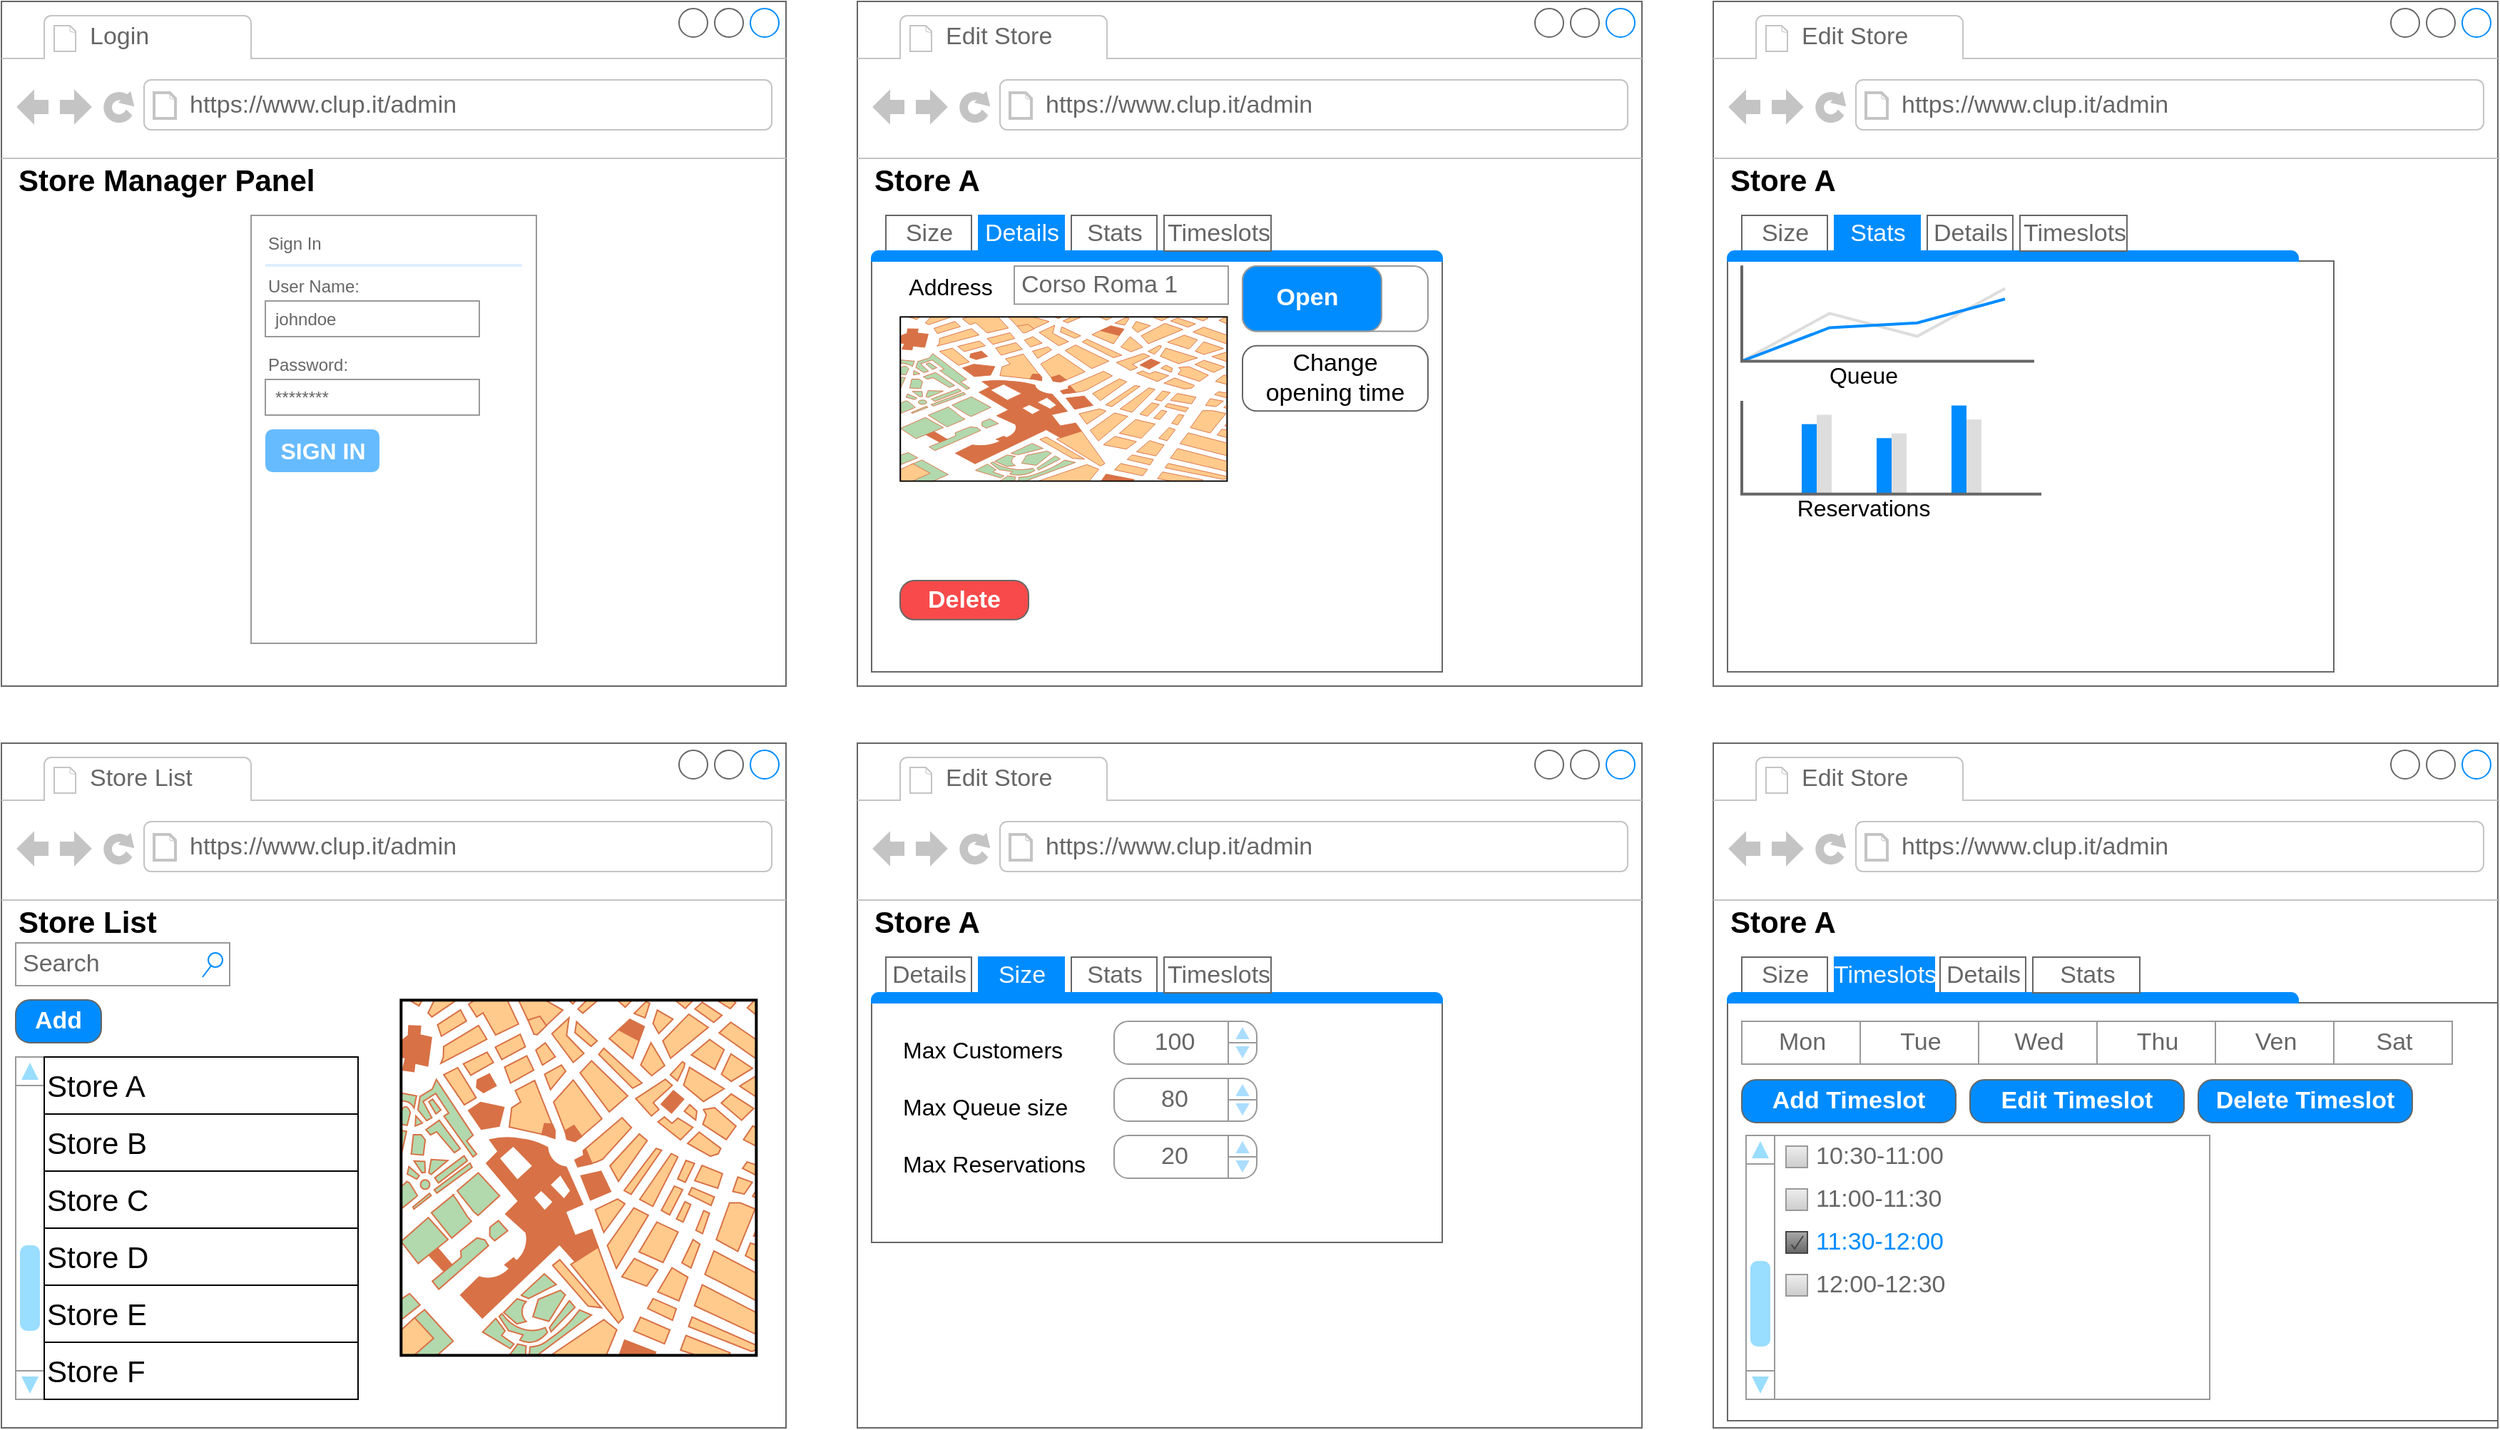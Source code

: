 <mxfile version="13.7.9" type="device"><diagram id="fdPSF3zigtMgDKVDIkq2" name="Page-1"><mxGraphModel dx="1102" dy="815" grid="1" gridSize="10" guides="1" tooltips="1" connect="1" arrows="1" fold="1" page="1" pageScale="1" pageWidth="850" pageHeight="1100" math="0" shadow="0"><root><mxCell id="0"/><mxCell id="1" parent="0"/><mxCell id="eKLg_gEJ7fAy2ZbKc7tW-65" value="" style="strokeWidth=1;shadow=0;dashed=0;align=center;html=1;shape=mxgraph.mockup.containers.browserWindow;rSize=0;strokeColor=#666666;strokeColor2=#008cff;strokeColor3=#c4c4c4;mainText=,;recursiveResize=0;" vertex="1" parent="1"><mxGeometry x="40" y="40" width="550" height="480" as="geometry"/></mxCell><mxCell id="eKLg_gEJ7fAy2ZbKc7tW-66" value="Login" style="strokeWidth=1;shadow=0;dashed=0;align=center;html=1;shape=mxgraph.mockup.containers.anchor;fontSize=17;fontColor=#666666;align=left;" vertex="1" parent="eKLg_gEJ7fAy2ZbKc7tW-65"><mxGeometry x="60" y="12" width="110" height="26" as="geometry"/></mxCell><mxCell id="eKLg_gEJ7fAy2ZbKc7tW-67" value="https://www.clup.it/admin" style="strokeWidth=1;shadow=0;dashed=0;align=center;html=1;shape=mxgraph.mockup.containers.anchor;rSize=0;fontSize=17;fontColor=#666666;align=left;" vertex="1" parent="eKLg_gEJ7fAy2ZbKc7tW-65"><mxGeometry x="130" y="60" width="250" height="26" as="geometry"/></mxCell><mxCell id="eKLg_gEJ7fAy2ZbKc7tW-68" value="" style="strokeWidth=1;shadow=0;dashed=0;align=center;html=1;shape=mxgraph.mockup.forms.rrect;rSize=0;strokeColor=#999999;fillColor=#ffffff;" vertex="1" parent="eKLg_gEJ7fAy2ZbKc7tW-65"><mxGeometry x="175" y="150" width="200" height="300" as="geometry"/></mxCell><mxCell id="eKLg_gEJ7fAy2ZbKc7tW-69" value="Sign In" style="strokeWidth=1;shadow=0;dashed=0;align=center;html=1;shape=mxgraph.mockup.forms.anchor;fontSize=12;fontColor=#666666;align=left;resizeWidth=1;spacingLeft=0;" vertex="1" parent="eKLg_gEJ7fAy2ZbKc7tW-68"><mxGeometry width="100" height="20" relative="1" as="geometry"><mxPoint x="10" y="10" as="offset"/></mxGeometry></mxCell><mxCell id="eKLg_gEJ7fAy2ZbKc7tW-70" value="" style="shape=line;strokeColor=#ddeeff;strokeWidth=2;html=1;resizeWidth=1;" vertex="1" parent="eKLg_gEJ7fAy2ZbKc7tW-68"><mxGeometry width="180" height="10" relative="1" as="geometry"><mxPoint x="10" y="30" as="offset"/></mxGeometry></mxCell><mxCell id="eKLg_gEJ7fAy2ZbKc7tW-71" value="User Name:" style="strokeWidth=1;shadow=0;dashed=0;align=center;html=1;shape=mxgraph.mockup.forms.anchor;fontSize=12;fontColor=#666666;align=left;resizeWidth=1;spacingLeft=0;" vertex="1" parent="eKLg_gEJ7fAy2ZbKc7tW-68"><mxGeometry width="100" height="20" relative="1" as="geometry"><mxPoint x="10" y="40" as="offset"/></mxGeometry></mxCell><mxCell id="eKLg_gEJ7fAy2ZbKc7tW-72" value="johndoe" style="strokeWidth=1;shadow=0;dashed=0;align=center;html=1;shape=mxgraph.mockup.forms.rrect;rSize=0;strokeColor=#999999;fontColor=#666666;align=left;spacingLeft=5;resizeWidth=1;" vertex="1" parent="eKLg_gEJ7fAy2ZbKc7tW-68"><mxGeometry width="150" height="25" relative="1" as="geometry"><mxPoint x="10" y="60" as="offset"/></mxGeometry></mxCell><mxCell id="eKLg_gEJ7fAy2ZbKc7tW-73" value="Password:" style="strokeWidth=1;shadow=0;dashed=0;align=center;html=1;shape=mxgraph.mockup.forms.anchor;fontSize=12;fontColor=#666666;align=left;resizeWidth=1;spacingLeft=0;" vertex="1" parent="eKLg_gEJ7fAy2ZbKc7tW-68"><mxGeometry width="100" height="20" relative="1" as="geometry"><mxPoint x="10" y="95" as="offset"/></mxGeometry></mxCell><mxCell id="eKLg_gEJ7fAy2ZbKc7tW-74" value="********" style="strokeWidth=1;shadow=0;dashed=0;align=center;html=1;shape=mxgraph.mockup.forms.rrect;rSize=0;strokeColor=#999999;fontColor=#666666;align=left;spacingLeft=5;resizeWidth=1;" vertex="1" parent="eKLg_gEJ7fAy2ZbKc7tW-68"><mxGeometry width="150" height="25" relative="1" as="geometry"><mxPoint x="10" y="115" as="offset"/></mxGeometry></mxCell><mxCell id="eKLg_gEJ7fAy2ZbKc7tW-75" value="SIGN IN" style="strokeWidth=1;shadow=0;dashed=0;align=center;html=1;shape=mxgraph.mockup.forms.rrect;rSize=5;strokeColor=none;fontColor=#ffffff;fillColor=#66bbff;fontSize=16;fontStyle=1;" vertex="1" parent="eKLg_gEJ7fAy2ZbKc7tW-68"><mxGeometry y="1" width="80" height="30" relative="1" as="geometry"><mxPoint x="10" y="-150" as="offset"/></mxGeometry></mxCell><mxCell id="eKLg_gEJ7fAy2ZbKc7tW-80" value="Store Manager Panel" style="text;html=1;align=left;verticalAlign=middle;resizable=0;points=[];autosize=1;fontSize=21;fontStyle=1" vertex="1" parent="eKLg_gEJ7fAy2ZbKc7tW-65"><mxGeometry x="10" y="110" width="220" height="30" as="geometry"/></mxCell><mxCell id="eKLg_gEJ7fAy2ZbKc7tW-81" value="" style="strokeWidth=1;shadow=0;dashed=0;align=center;html=1;shape=mxgraph.mockup.containers.browserWindow;rSize=0;strokeColor=#666666;strokeColor2=#008cff;strokeColor3=#c4c4c4;mainText=,;recursiveResize=0;" vertex="1" parent="1"><mxGeometry x="40" y="560" width="550" height="480" as="geometry"/></mxCell><mxCell id="eKLg_gEJ7fAy2ZbKc7tW-82" value="Store List" style="strokeWidth=1;shadow=0;dashed=0;align=center;html=1;shape=mxgraph.mockup.containers.anchor;fontSize=17;fontColor=#666666;align=left;" vertex="1" parent="eKLg_gEJ7fAy2ZbKc7tW-81"><mxGeometry x="60" y="12" width="110" height="26" as="geometry"/></mxCell><mxCell id="eKLg_gEJ7fAy2ZbKc7tW-83" value="https://www.clup.it/admin" style="strokeWidth=1;shadow=0;dashed=0;align=center;html=1;shape=mxgraph.mockup.containers.anchor;rSize=0;fontSize=17;fontColor=#666666;align=left;" vertex="1" parent="eKLg_gEJ7fAy2ZbKc7tW-81"><mxGeometry x="130" y="60" width="250" height="26" as="geometry"/></mxCell><mxCell id="eKLg_gEJ7fAy2ZbKc7tW-92" value="Store List" style="text;html=1;align=left;verticalAlign=middle;resizable=0;points=[];autosize=1;fontSize=21;fontStyle=1" vertex="1" parent="eKLg_gEJ7fAy2ZbKc7tW-81"><mxGeometry x="10" y="110" width="110" height="30" as="geometry"/></mxCell><mxCell id="eKLg_gEJ7fAy2ZbKc7tW-93" value="Search" style="strokeWidth=1;shadow=0;dashed=0;align=center;html=1;shape=mxgraph.mockup.forms.searchBox;strokeColor=#999999;mainText=;strokeColor2=#008cff;fontColor=#666666;fontSize=17;align=left;spacingLeft=3;" vertex="1" parent="eKLg_gEJ7fAy2ZbKc7tW-81"><mxGeometry x="10" y="140" width="150" height="30" as="geometry"/></mxCell><mxCell id="eKLg_gEJ7fAy2ZbKc7tW-94" value="" style="verticalLabelPosition=bottom;shadow=0;dashed=0;align=center;html=1;verticalAlign=top;strokeWidth=1;shape=mxgraph.mockup.misc.map;fontSize=21;" vertex="1" parent="eKLg_gEJ7fAy2ZbKc7tW-81"><mxGeometry x="280" y="180" width="250" height="250" as="geometry"/></mxCell><mxCell id="eKLg_gEJ7fAy2ZbKc7tW-101" value="Add" style="strokeWidth=1;shadow=0;dashed=0;align=center;html=1;shape=mxgraph.mockup.buttons.button;strokeColor=#666666;fontColor=#ffffff;mainText=;buttonStyle=round;fontSize=17;fontStyle=1;fillColor=#008cff;whiteSpace=wrap;" vertex="1" parent="eKLg_gEJ7fAy2ZbKc7tW-81"><mxGeometry x="10" y="180" width="60" height="30" as="geometry"/></mxCell><mxCell id="eKLg_gEJ7fAy2ZbKc7tW-104" value="" style="verticalLabelPosition=bottom;shadow=0;dashed=0;align=center;html=1;verticalAlign=top;strokeWidth=1;shape=mxgraph.mockup.navigation.scrollBar;strokeColor=#999999;barPos=20;fillColor2=#99ddff;strokeColor2=none;direction=north;fontSize=21;" vertex="1" parent="eKLg_gEJ7fAy2ZbKc7tW-81"><mxGeometry x="10" y="220" width="20" height="240" as="geometry"/></mxCell><mxCell id="eKLg_gEJ7fAy2ZbKc7tW-105" value="Store A" style="whiteSpace=wrap;html=1;fontSize=21;align=left;" vertex="1" parent="eKLg_gEJ7fAy2ZbKc7tW-81"><mxGeometry x="30" y="220" width="220" height="40" as="geometry"/></mxCell><mxCell id="eKLg_gEJ7fAy2ZbKc7tW-106" value="Store B" style="whiteSpace=wrap;html=1;fontSize=21;align=left;" vertex="1" parent="eKLg_gEJ7fAy2ZbKc7tW-81"><mxGeometry x="30" y="260" width="220" height="40" as="geometry"/></mxCell><mxCell id="eKLg_gEJ7fAy2ZbKc7tW-107" value="Store C" style="whiteSpace=wrap;html=1;fontSize=21;align=left;" vertex="1" parent="eKLg_gEJ7fAy2ZbKc7tW-81"><mxGeometry x="30" y="300" width="220" height="40" as="geometry"/></mxCell><mxCell id="eKLg_gEJ7fAy2ZbKc7tW-108" value="Store D" style="whiteSpace=wrap;html=1;fontSize=21;align=left;" vertex="1" parent="eKLg_gEJ7fAy2ZbKc7tW-81"><mxGeometry x="30" y="340" width="220" height="40" as="geometry"/></mxCell><mxCell id="eKLg_gEJ7fAy2ZbKc7tW-109" value="Store E" style="whiteSpace=wrap;html=1;fontSize=21;align=left;" vertex="1" parent="eKLg_gEJ7fAy2ZbKc7tW-81"><mxGeometry x="30" y="380" width="220" height="40" as="geometry"/></mxCell><mxCell id="eKLg_gEJ7fAy2ZbKc7tW-110" value="Store F" style="whiteSpace=wrap;html=1;fontSize=21;align=left;" vertex="1" parent="eKLg_gEJ7fAy2ZbKc7tW-81"><mxGeometry x="30" y="420" width="220" height="40" as="geometry"/></mxCell><mxCell id="eKLg_gEJ7fAy2ZbKc7tW-111" value="" style="strokeWidth=1;shadow=0;dashed=0;align=center;html=1;shape=mxgraph.mockup.containers.browserWindow;rSize=0;strokeColor=#666666;strokeColor2=#008cff;strokeColor3=#c4c4c4;mainText=,;recursiveResize=0;" vertex="1" parent="1"><mxGeometry x="640" y="560" width="550" height="480" as="geometry"/></mxCell><mxCell id="eKLg_gEJ7fAy2ZbKc7tW-112" value="Edit Store" style="strokeWidth=1;shadow=0;dashed=0;align=center;html=1;shape=mxgraph.mockup.containers.anchor;fontSize=17;fontColor=#666666;align=left;" vertex="1" parent="eKLg_gEJ7fAy2ZbKc7tW-111"><mxGeometry x="60" y="12" width="110" height="26" as="geometry"/></mxCell><mxCell id="eKLg_gEJ7fAy2ZbKc7tW-113" value="https://www.clup.it/admin" style="strokeWidth=1;shadow=0;dashed=0;align=center;html=1;shape=mxgraph.mockup.containers.anchor;rSize=0;fontSize=17;fontColor=#666666;align=left;" vertex="1" parent="eKLg_gEJ7fAy2ZbKc7tW-111"><mxGeometry x="130" y="60" width="250" height="26" as="geometry"/></mxCell><mxCell id="eKLg_gEJ7fAy2ZbKc7tW-114" value="Store A" style="text;html=1;align=left;verticalAlign=middle;resizable=0;points=[];autosize=1;fontSize=21;fontStyle=1" vertex="1" parent="eKLg_gEJ7fAy2ZbKc7tW-111"><mxGeometry x="10" y="110" width="90" height="30" as="geometry"/></mxCell><mxCell id="eKLg_gEJ7fAy2ZbKc7tW-134" value="" style="strokeWidth=1;shadow=0;dashed=0;align=center;html=1;shape=mxgraph.mockup.containers.marginRect2;rectMarginTop=32;strokeColor=#666666;gradientColor=none;fontSize=16;" vertex="1" parent="eKLg_gEJ7fAy2ZbKc7tW-111"><mxGeometry x="10" y="150" width="400" height="200" as="geometry"/></mxCell><mxCell id="eKLg_gEJ7fAy2ZbKc7tW-135" value="Details" style="strokeColor=inherit;fillColor=inherit;gradientColor=inherit;strokeWidth=1;shadow=0;dashed=0;align=center;html=1;shape=mxgraph.mockup.containers.rrect;rSize=0;fontSize=17;fontColor=#666666;gradientColor=none;" vertex="1" parent="eKLg_gEJ7fAy2ZbKc7tW-134"><mxGeometry width="60" height="25" relative="1" as="geometry"><mxPoint x="10" as="offset"/></mxGeometry></mxCell><mxCell id="eKLg_gEJ7fAy2ZbKc7tW-136" value="Size" style="strokeWidth=1;shadow=0;dashed=0;align=center;html=1;shape=mxgraph.mockup.containers.rrect;rSize=0;fontSize=17;fontColor=#ffffff;strokeColor=#008cff;fillColor=#008cff;" vertex="1" parent="eKLg_gEJ7fAy2ZbKc7tW-134"><mxGeometry width="60" height="25" relative="1" as="geometry"><mxPoint x="75" as="offset"/></mxGeometry></mxCell><mxCell id="eKLg_gEJ7fAy2ZbKc7tW-137" value="Stats" style="strokeColor=inherit;fillColor=inherit;gradientColor=inherit;strokeWidth=1;shadow=0;dashed=0;align=center;html=1;shape=mxgraph.mockup.containers.rrect;rSize=0;fontSize=17;fontColor=#666666;gradientColor=none;" vertex="1" parent="eKLg_gEJ7fAy2ZbKc7tW-134"><mxGeometry width="60" height="25" relative="1" as="geometry"><mxPoint x="140" as="offset"/></mxGeometry></mxCell><mxCell id="eKLg_gEJ7fAy2ZbKc7tW-138" value="" style="strokeWidth=1;shadow=0;dashed=0;align=center;html=1;shape=mxgraph.mockup.containers.topButton;rSize=5;strokeColor=#008cff;fillColor=#008cff;gradientColor=none;resizeWidth=1;movable=0;deletable=1;" vertex="1" parent="eKLg_gEJ7fAy2ZbKc7tW-134"><mxGeometry width="400" height="7" relative="1" as="geometry"><mxPoint y="25" as="offset"/></mxGeometry></mxCell><mxCell id="eKLg_gEJ7fAy2ZbKc7tW-132" value="&lt;table cellpadding=&quot;0&quot; cellspacing=&quot;0&quot; style=&quot;width: 100% ; height: 100%&quot;&gt;&lt;tbody&gt;&lt;tr&gt;&lt;td style=&quot;width: 85%&quot;&gt;20&lt;/td&gt;&lt;td style=&quot;width: 15%&quot;&gt;&lt;/td&gt;&lt;/tr&gt;&lt;/tbody&gt;&lt;/table&gt;" style="strokeWidth=1;shadow=0;dashed=0;align=center;html=1;shape=mxgraph.mockup.forms.spinner;strokeColor=#999999;spinLayout=right;spinStyle=normal;adjStyle=triangle;fillColor=#aaddff;fontSize=17;fontColor=#666666;mainText=;html=1;overflow=fill;" vertex="1" parent="eKLg_gEJ7fAy2ZbKc7tW-134"><mxGeometry x="170" y="125" width="100" height="30" as="geometry"/></mxCell><mxCell id="eKLg_gEJ7fAy2ZbKc7tW-130" value="&lt;table cellpadding=&quot;0&quot; cellspacing=&quot;0&quot; style=&quot;width: 100% ; height: 100%&quot;&gt;&lt;tbody&gt;&lt;tr&gt;&lt;td style=&quot;width: 85%&quot;&gt;80&lt;/td&gt;&lt;td style=&quot;width: 15%&quot;&gt;&lt;/td&gt;&lt;/tr&gt;&lt;/tbody&gt;&lt;/table&gt;" style="strokeWidth=1;shadow=0;dashed=0;align=center;html=1;shape=mxgraph.mockup.forms.spinner;strokeColor=#999999;spinLayout=right;spinStyle=normal;adjStyle=triangle;fillColor=#aaddff;fontSize=17;fontColor=#666666;mainText=;html=1;overflow=fill;" vertex="1" parent="eKLg_gEJ7fAy2ZbKc7tW-134"><mxGeometry x="170" y="85" width="100" height="30" as="geometry"/></mxCell><mxCell id="eKLg_gEJ7fAy2ZbKc7tW-127" value="&lt;table cellpadding=&quot;0&quot; cellspacing=&quot;0&quot; style=&quot;width:100%;height:100%;&quot;&gt;&lt;tr&gt;&lt;td style=&quot;width:85%&quot;&gt;100&lt;/td&gt;&lt;td style=&quot;width:15%&quot;&gt;&lt;/td&gt;&lt;/tr&gt;&lt;/table&gt;" style="strokeWidth=1;shadow=0;dashed=0;align=center;html=1;shape=mxgraph.mockup.forms.spinner;strokeColor=#999999;spinLayout=right;spinStyle=normal;adjStyle=triangle;fillColor=#aaddff;fontSize=17;fontColor=#666666;mainText=;html=1;overflow=fill;" vertex="1" parent="eKLg_gEJ7fAy2ZbKc7tW-134"><mxGeometry x="170" y="45" width="100" height="30" as="geometry"/></mxCell><mxCell id="eKLg_gEJ7fAy2ZbKc7tW-128" value="Max Customers" style="text;html=1;align=left;verticalAlign=middle;resizable=0;points=[];autosize=1;fontSize=16;" vertex="1" parent="eKLg_gEJ7fAy2ZbKc7tW-134"><mxGeometry x="20" y="55" width="130" height="20" as="geometry"/></mxCell><mxCell id="eKLg_gEJ7fAy2ZbKc7tW-131" value="Max Queue size" style="text;html=1;align=left;verticalAlign=middle;resizable=0;points=[];autosize=1;fontSize=16;" vertex="1" parent="eKLg_gEJ7fAy2ZbKc7tW-134"><mxGeometry x="20" y="95" width="130" height="20" as="geometry"/></mxCell><mxCell id="eKLg_gEJ7fAy2ZbKc7tW-133" value="Max Reservations" style="text;html=1;align=left;verticalAlign=middle;resizable=0;points=[];autosize=1;fontSize=16;" vertex="1" parent="eKLg_gEJ7fAy2ZbKc7tW-134"><mxGeometry x="20" y="135" width="140" height="20" as="geometry"/></mxCell><mxCell id="eKLg_gEJ7fAy2ZbKc7tW-158" value="Timeslots" style="strokeColor=inherit;fillColor=inherit;gradientColor=inherit;strokeWidth=1;shadow=0;dashed=0;align=center;html=1;shape=mxgraph.mockup.containers.rrect;rSize=0;fontSize=17;fontColor=#666666;gradientColor=none;" vertex="1" parent="eKLg_gEJ7fAy2ZbKc7tW-111"><mxGeometry x="215" y="150" width="75" height="25" as="geometry"/></mxCell><mxCell id="eKLg_gEJ7fAy2ZbKc7tW-139" value="" style="strokeWidth=1;shadow=0;dashed=0;align=center;html=1;shape=mxgraph.mockup.containers.browserWindow;rSize=0;strokeColor=#666666;strokeColor2=#008cff;strokeColor3=#c4c4c4;mainText=,;recursiveResize=0;" vertex="1" parent="1"><mxGeometry x="640" y="40" width="550" height="480" as="geometry"/></mxCell><mxCell id="eKLg_gEJ7fAy2ZbKc7tW-140" value="Edit Store" style="strokeWidth=1;shadow=0;dashed=0;align=center;html=1;shape=mxgraph.mockup.containers.anchor;fontSize=17;fontColor=#666666;align=left;" vertex="1" parent="eKLg_gEJ7fAy2ZbKc7tW-139"><mxGeometry x="60" y="12" width="110" height="26" as="geometry"/></mxCell><mxCell id="eKLg_gEJ7fAy2ZbKc7tW-141" value="https://www.clup.it/admin" style="strokeWidth=1;shadow=0;dashed=0;align=center;html=1;shape=mxgraph.mockup.containers.anchor;rSize=0;fontSize=17;fontColor=#666666;align=left;" vertex="1" parent="eKLg_gEJ7fAy2ZbKc7tW-139"><mxGeometry x="130" y="60" width="250" height="26" as="geometry"/></mxCell><mxCell id="eKLg_gEJ7fAy2ZbKc7tW-142" value="Store A" style="text;html=1;align=left;verticalAlign=middle;resizable=0;points=[];autosize=1;fontSize=21;fontStyle=1" vertex="1" parent="eKLg_gEJ7fAy2ZbKc7tW-139"><mxGeometry x="10" y="110" width="90" height="30" as="geometry"/></mxCell><mxCell id="eKLg_gEJ7fAy2ZbKc7tW-143" value="" style="strokeWidth=1;shadow=0;dashed=0;align=center;html=1;shape=mxgraph.mockup.containers.marginRect2;rectMarginTop=32;strokeColor=#666666;gradientColor=none;fontSize=16;" vertex="1" parent="eKLg_gEJ7fAy2ZbKc7tW-139"><mxGeometry x="10" y="150" width="400" height="320" as="geometry"/></mxCell><mxCell id="eKLg_gEJ7fAy2ZbKc7tW-144" value="Size" style="strokeColor=inherit;fillColor=inherit;gradientColor=inherit;strokeWidth=1;shadow=0;dashed=0;align=center;html=1;shape=mxgraph.mockup.containers.rrect;rSize=0;fontSize=17;fontColor=#666666;gradientColor=none;" vertex="1" parent="eKLg_gEJ7fAy2ZbKc7tW-143"><mxGeometry width="60" height="25" relative="1" as="geometry"><mxPoint x="10" as="offset"/></mxGeometry></mxCell><mxCell id="eKLg_gEJ7fAy2ZbKc7tW-145" value="Details" style="strokeWidth=1;shadow=0;dashed=0;align=center;html=1;shape=mxgraph.mockup.containers.rrect;rSize=0;fontSize=17;fontColor=#ffffff;strokeColor=#008cff;fillColor=#008cff;" vertex="1" parent="eKLg_gEJ7fAy2ZbKc7tW-143"><mxGeometry width="60" height="25" relative="1" as="geometry"><mxPoint x="75" as="offset"/></mxGeometry></mxCell><mxCell id="eKLg_gEJ7fAy2ZbKc7tW-146" value="Stats" style="strokeColor=inherit;fillColor=inherit;gradientColor=inherit;strokeWidth=1;shadow=0;dashed=0;align=center;html=1;shape=mxgraph.mockup.containers.rrect;rSize=0;fontSize=17;fontColor=#666666;gradientColor=none;" vertex="1" parent="eKLg_gEJ7fAy2ZbKc7tW-143"><mxGeometry width="60" height="25" relative="1" as="geometry"><mxPoint x="140" as="offset"/></mxGeometry></mxCell><mxCell id="eKLg_gEJ7fAy2ZbKc7tW-147" value="" style="strokeWidth=1;shadow=0;dashed=0;align=center;html=1;shape=mxgraph.mockup.containers.topButton;rSize=5;strokeColor=#008cff;fillColor=#008cff;gradientColor=none;resizeWidth=1;movable=0;deletable=1;" vertex="1" parent="eKLg_gEJ7fAy2ZbKc7tW-143"><mxGeometry width="400" height="7" relative="1" as="geometry"><mxPoint y="25" as="offset"/></mxGeometry></mxCell><mxCell id="eKLg_gEJ7fAy2ZbKc7tW-154" value="Corso Roma 1" style="strokeWidth=1;shadow=0;dashed=0;align=center;html=1;shape=mxgraph.mockup.forms.pwField;strokeColor=#999999;mainText=;align=left;fontColor=#666666;fontSize=17;spacingLeft=3;fillColor=#ffffff;" vertex="1" parent="eKLg_gEJ7fAy2ZbKc7tW-143"><mxGeometry x="100" y="35.556" width="150" height="26.667" as="geometry"/></mxCell><mxCell id="eKLg_gEJ7fAy2ZbKc7tW-155" value="" style="verticalLabelPosition=bottom;shadow=0;dashed=0;align=center;html=1;verticalAlign=top;strokeWidth=1;shape=mxgraph.mockup.misc.map;fillColor=#ffffff;fontSize=16;" vertex="1" parent="eKLg_gEJ7fAy2ZbKc7tW-143"><mxGeometry x="20" y="71.111" width="230" height="115.556" as="geometry"/></mxCell><mxCell id="eKLg_gEJ7fAy2ZbKc7tW-156" value="Address" style="text;html=1;align=center;verticalAlign=middle;resizable=0;points=[];autosize=1;fontSize=16;" vertex="1" parent="eKLg_gEJ7fAy2ZbKc7tW-143"><mxGeometry x="20" y="40" width="70" height="20" as="geometry"/></mxCell><mxCell id="eKLg_gEJ7fAy2ZbKc7tW-160" value="Delete" style="strokeWidth=1;shadow=0;dashed=0;align=center;html=1;shape=mxgraph.mockup.buttons.button;strokeColor=#666666;fontColor=#ffffff;mainText=;buttonStyle=round;fontSize=17;fontStyle=1;whiteSpace=wrap;fillColor=#F84A4A;" vertex="1" parent="eKLg_gEJ7fAy2ZbKc7tW-143"><mxGeometry x="20" y="256" width="90" height="27.429" as="geometry"/></mxCell><mxCell id="eKLg_gEJ7fAy2ZbKc7tW-161" value="Open" style="strokeWidth=1;shadow=0;dashed=0;align=center;html=1;shape=mxgraph.mockup.buttons.onOffButton;gradientColor=none;strokeColor=#999999;buttonState=on;fillColor2=#008cff;fontColor=#ffffff;fontSize=17;mainText=;spacingRight=40;fontStyle=1;" vertex="1" parent="eKLg_gEJ7fAy2ZbKc7tW-143"><mxGeometry x="260" y="35.557" width="130" height="45.714" as="geometry"/></mxCell><mxCell id="eKLg_gEJ7fAy2ZbKc7tW-163" value="Change &lt;br&gt;opening time" style="strokeWidth=1;shadow=0;dashed=0;align=center;html=1;shape=mxgraph.mockup.buttons.button;strokeColor=#666666;mainText=;buttonStyle=round;fontSize=17;fontStyle=0;whiteSpace=wrap;fillColor=#FFFFFF;" vertex="1" parent="eKLg_gEJ7fAy2ZbKc7tW-143"><mxGeometry x="260" y="91.429" width="130" height="45.714" as="geometry"/></mxCell><mxCell id="eKLg_gEJ7fAy2ZbKc7tW-159" value="Timeslots" style="strokeColor=inherit;fillColor=inherit;gradientColor=inherit;strokeWidth=1;shadow=0;dashed=0;align=center;html=1;shape=mxgraph.mockup.containers.rrect;rSize=0;fontSize=17;fontColor=#666666;gradientColor=none;" vertex="1" parent="eKLg_gEJ7fAy2ZbKc7tW-139"><mxGeometry x="215" y="150" width="75" height="25" as="geometry"/></mxCell><mxCell id="eKLg_gEJ7fAy2ZbKc7tW-164" value="" style="strokeWidth=1;shadow=0;dashed=0;align=center;html=1;shape=mxgraph.mockup.containers.browserWindow;rSize=0;strokeColor=#666666;strokeColor2=#008cff;strokeColor3=#c4c4c4;mainText=,;recursiveResize=0;" vertex="1" parent="1"><mxGeometry x="1240" y="40" width="550" height="480" as="geometry"/></mxCell><mxCell id="eKLg_gEJ7fAy2ZbKc7tW-165" value="Edit Store" style="strokeWidth=1;shadow=0;dashed=0;align=center;html=1;shape=mxgraph.mockup.containers.anchor;fontSize=17;fontColor=#666666;align=left;" vertex="1" parent="eKLg_gEJ7fAy2ZbKc7tW-164"><mxGeometry x="60" y="12" width="110" height="26" as="geometry"/></mxCell><mxCell id="eKLg_gEJ7fAy2ZbKc7tW-166" value="https://www.clup.it/admin" style="strokeWidth=1;shadow=0;dashed=0;align=center;html=1;shape=mxgraph.mockup.containers.anchor;rSize=0;fontSize=17;fontColor=#666666;align=left;" vertex="1" parent="eKLg_gEJ7fAy2ZbKc7tW-164"><mxGeometry x="130" y="60" width="250" height="26" as="geometry"/></mxCell><mxCell id="eKLg_gEJ7fAy2ZbKc7tW-167" value="Store A" style="text;html=1;align=left;verticalAlign=middle;resizable=0;points=[];autosize=1;fontSize=21;fontStyle=1" vertex="1" parent="eKLg_gEJ7fAy2ZbKc7tW-164"><mxGeometry x="10" y="110" width="90" height="30" as="geometry"/></mxCell><mxCell id="eKLg_gEJ7fAy2ZbKc7tW-168" value="" style="strokeWidth=1;shadow=0;dashed=0;align=center;html=1;shape=mxgraph.mockup.containers.marginRect2;rectMarginTop=32;strokeColor=#666666;gradientColor=none;fontSize=16;" vertex="1" parent="eKLg_gEJ7fAy2ZbKc7tW-164"><mxGeometry x="10" y="150" width="425" height="320" as="geometry"/></mxCell><mxCell id="eKLg_gEJ7fAy2ZbKc7tW-169" value="Size" style="strokeColor=inherit;fillColor=inherit;gradientColor=inherit;strokeWidth=1;shadow=0;dashed=0;align=center;html=1;shape=mxgraph.mockup.containers.rrect;rSize=0;fontSize=17;fontColor=#666666;gradientColor=none;" vertex="1" parent="eKLg_gEJ7fAy2ZbKc7tW-168"><mxGeometry width="60" height="25" relative="1" as="geometry"><mxPoint x="10" as="offset"/></mxGeometry></mxCell><mxCell id="eKLg_gEJ7fAy2ZbKc7tW-170" value="Stats" style="strokeWidth=1;shadow=0;dashed=0;align=center;html=1;shape=mxgraph.mockup.containers.rrect;rSize=0;fontSize=17;fontColor=#ffffff;strokeColor=#008cff;fillColor=#008cff;" vertex="1" parent="eKLg_gEJ7fAy2ZbKc7tW-168"><mxGeometry width="60" height="25" relative="1" as="geometry"><mxPoint x="75" as="offset"/></mxGeometry></mxCell><mxCell id="eKLg_gEJ7fAy2ZbKc7tW-171" value="Details" style="strokeColor=inherit;fillColor=inherit;gradientColor=inherit;strokeWidth=1;shadow=0;dashed=0;align=center;html=1;shape=mxgraph.mockup.containers.rrect;rSize=0;fontSize=17;fontColor=#666666;gradientColor=none;" vertex="1" parent="eKLg_gEJ7fAy2ZbKc7tW-168"><mxGeometry width="60" height="25" relative="1" as="geometry"><mxPoint x="140" as="offset"/></mxGeometry></mxCell><mxCell id="eKLg_gEJ7fAy2ZbKc7tW-172" value="" style="strokeWidth=1;shadow=0;dashed=0;align=center;html=1;shape=mxgraph.mockup.containers.topButton;rSize=5;strokeColor=#008cff;fillColor=#008cff;gradientColor=none;resizeWidth=1;movable=0;deletable=1;" vertex="1" parent="eKLg_gEJ7fAy2ZbKc7tW-168"><mxGeometry width="400" height="7" relative="1" as="geometry"><mxPoint y="25" as="offset"/></mxGeometry></mxCell><mxCell id="eKLg_gEJ7fAy2ZbKc7tW-175" value="Queue" style="text;html=1;align=center;verticalAlign=middle;resizable=0;points=[];autosize=1;fontSize=16;" vertex="1" parent="eKLg_gEJ7fAy2ZbKc7tW-168"><mxGeometry x="65" y="102.199" width="60" height="20" as="geometry"/></mxCell><mxCell id="eKLg_gEJ7fAy2ZbKc7tW-180" value="" style="verticalLabelPosition=bottom;shadow=0;dashed=0;align=center;html=1;verticalAlign=top;strokeWidth=1;shape=mxgraph.mockup.graphics.lineChart;strokeColor=none;strokeColor2=#666666;strokeColor3=#008cff;strokeColor4=#dddddd;fillColor=#FFFFFF;fontSize=16;fontColor=#000000;" vertex="1" parent="eKLg_gEJ7fAy2ZbKc7tW-168"><mxGeometry x="10" y="35.183" width="205" height="67.016" as="geometry"/></mxCell><mxCell id="eKLg_gEJ7fAy2ZbKc7tW-181" value="" style="verticalLabelPosition=bottom;shadow=0;dashed=0;align=center;html=1;verticalAlign=top;strokeWidth=1;shape=mxgraph.mockup.graphics.columnChart;strokeColor=none;strokeColor2=none;strokeColor3=#666666;fillColor2=#008cff;fillColor3=#dddddd;fillColor=#FFFFFF;fontSize=16;fontColor=#000000;" vertex="1" parent="eKLg_gEJ7fAy2ZbKc7tW-168"><mxGeometry x="10" y="130.003" width="210" height="65.34" as="geometry"/></mxCell><mxCell id="eKLg_gEJ7fAy2ZbKc7tW-183" value="Reservations" style="text;html=1;align=center;verticalAlign=middle;resizable=0;points=[];autosize=1;fontSize=16;" vertex="1" parent="eKLg_gEJ7fAy2ZbKc7tW-168"><mxGeometry x="40" y="195.343" width="110" height="20" as="geometry"/></mxCell><mxCell id="eKLg_gEJ7fAy2ZbKc7tW-179" value="Timeslots" style="strokeColor=inherit;fillColor=inherit;gradientColor=inherit;strokeWidth=1;shadow=0;dashed=0;align=center;html=1;shape=mxgraph.mockup.containers.rrect;rSize=0;fontSize=17;fontColor=#666666;gradientColor=none;" vertex="1" parent="eKLg_gEJ7fAy2ZbKc7tW-164"><mxGeometry x="215" y="150" width="75" height="25" as="geometry"/></mxCell><mxCell id="eKLg_gEJ7fAy2ZbKc7tW-185" value="" style="strokeWidth=1;shadow=0;dashed=0;align=center;html=1;shape=mxgraph.mockup.containers.browserWindow;rSize=0;strokeColor=#666666;strokeColor2=#008cff;strokeColor3=#c4c4c4;mainText=,;recursiveResize=0;" vertex="1" parent="1"><mxGeometry x="1240" y="560" width="550" height="480" as="geometry"/></mxCell><mxCell id="eKLg_gEJ7fAy2ZbKc7tW-186" value="Edit Store" style="strokeWidth=1;shadow=0;dashed=0;align=center;html=1;shape=mxgraph.mockup.containers.anchor;fontSize=17;fontColor=#666666;align=left;" vertex="1" parent="eKLg_gEJ7fAy2ZbKc7tW-185"><mxGeometry x="60" y="12" width="110" height="26" as="geometry"/></mxCell><mxCell id="eKLg_gEJ7fAy2ZbKc7tW-187" value="https://www.clup.it/admin" style="strokeWidth=1;shadow=0;dashed=0;align=center;html=1;shape=mxgraph.mockup.containers.anchor;rSize=0;fontSize=17;fontColor=#666666;align=left;" vertex="1" parent="eKLg_gEJ7fAy2ZbKc7tW-185"><mxGeometry x="130" y="60" width="250" height="26" as="geometry"/></mxCell><mxCell id="eKLg_gEJ7fAy2ZbKc7tW-188" value="Store A" style="text;html=1;align=left;verticalAlign=middle;resizable=0;points=[];autosize=1;fontSize=21;fontStyle=1" vertex="1" parent="eKLg_gEJ7fAy2ZbKc7tW-185"><mxGeometry x="10" y="110" width="90" height="30" as="geometry"/></mxCell><mxCell id="eKLg_gEJ7fAy2ZbKc7tW-189" value="" style="strokeWidth=1;shadow=0;dashed=0;align=center;html=1;shape=mxgraph.mockup.containers.marginRect2;rectMarginTop=32;strokeColor=#666666;gradientColor=none;fontSize=16;" vertex="1" parent="eKLg_gEJ7fAy2ZbKc7tW-185"><mxGeometry x="10" y="150" width="540" height="325" as="geometry"/></mxCell><mxCell id="eKLg_gEJ7fAy2ZbKc7tW-190" value="Size" style="strokeColor=inherit;fillColor=inherit;gradientColor=inherit;strokeWidth=1;shadow=0;dashed=0;align=center;html=1;shape=mxgraph.mockup.containers.rrect;rSize=0;fontSize=17;fontColor=#666666;gradientColor=none;" vertex="1" parent="eKLg_gEJ7fAy2ZbKc7tW-189"><mxGeometry width="60" height="25" relative="1" as="geometry"><mxPoint x="10" as="offset"/></mxGeometry></mxCell><mxCell id="eKLg_gEJ7fAy2ZbKc7tW-191" value="Timeslots" style="strokeWidth=1;shadow=0;dashed=0;align=center;html=1;shape=mxgraph.mockup.containers.rrect;rSize=0;fontSize=17;fontColor=#ffffff;strokeColor=#008cff;fillColor=#008cff;" vertex="1" parent="eKLg_gEJ7fAy2ZbKc7tW-189"><mxGeometry width="70" height="25" relative="1" as="geometry"><mxPoint x="75" as="offset"/></mxGeometry></mxCell><mxCell id="eKLg_gEJ7fAy2ZbKc7tW-192" value="Details" style="strokeColor=inherit;fillColor=inherit;gradientColor=inherit;strokeWidth=1;shadow=0;dashed=0;align=center;html=1;shape=mxgraph.mockup.containers.rrect;rSize=0;fontSize=17;fontColor=#666666;gradientColor=none;" vertex="1" parent="eKLg_gEJ7fAy2ZbKc7tW-189"><mxGeometry width="60" height="25" relative="1" as="geometry"><mxPoint x="149" as="offset"/></mxGeometry></mxCell><mxCell id="eKLg_gEJ7fAy2ZbKc7tW-193" value="" style="strokeWidth=1;shadow=0;dashed=0;align=center;html=1;shape=mxgraph.mockup.containers.topButton;rSize=5;strokeColor=#008cff;fillColor=#008cff;gradientColor=none;resizeWidth=1;movable=0;deletable=1;" vertex="1" parent="eKLg_gEJ7fAy2ZbKc7tW-189"><mxGeometry width="400" height="7" relative="1" as="geometry"><mxPoint y="25" as="offset"/></mxGeometry></mxCell><mxCell id="eKLg_gEJ7fAy2ZbKc7tW-201" value="Add Timeslot" style="strokeWidth=1;shadow=0;dashed=0;align=center;html=1;shape=mxgraph.mockup.buttons.button;strokeColor=#666666;fontColor=#ffffff;mainText=;buttonStyle=round;fontSize=17;fontStyle=1;fillColor=#008cff;whiteSpace=wrap;" vertex="1" parent="eKLg_gEJ7fAy2ZbKc7tW-189"><mxGeometry x="10" y="86" width="150" height="30" as="geometry"/></mxCell><mxCell id="eKLg_gEJ7fAy2ZbKc7tW-212" value="" style="strokeWidth=1;shadow=0;dashed=0;align=center;html=1;shape=mxgraph.mockup.forms.rrect;rSize=0;strokeColor=#999999;fillColor=#FFFFFF;fontSize=16;fontColor=#000000;" vertex="1" parent="eKLg_gEJ7fAy2ZbKc7tW-189"><mxGeometry x="10" y="45" width="498" height="30" as="geometry"/></mxCell><mxCell id="eKLg_gEJ7fAy2ZbKc7tW-213" value="Mon" style="strokeColor=inherit;fillColor=inherit;gradientColor=inherit;strokeWidth=1;shadow=0;dashed=0;align=center;html=1;shape=mxgraph.mockup.forms.rrect;rSize=0;fontSize=17;fontColor=#666666;" vertex="1" parent="eKLg_gEJ7fAy2ZbKc7tW-212"><mxGeometry width="83" height="30" as="geometry"/></mxCell><mxCell id="eKLg_gEJ7fAy2ZbKc7tW-214" value="Tue" style="strokeColor=inherit;fillColor=inherit;gradientColor=inherit;strokeWidth=1;shadow=0;dashed=0;align=center;html=1;shape=mxgraph.mockup.forms.rrect;rSize=0;fontSize=17;fontColor=#666666;" vertex="1" parent="eKLg_gEJ7fAy2ZbKc7tW-212"><mxGeometry x="83" width="83" height="30" as="geometry"/></mxCell><mxCell id="eKLg_gEJ7fAy2ZbKc7tW-215" value="Wed" style="strokeColor=inherit;fillColor=inherit;gradientColor=inherit;strokeWidth=1;shadow=0;dashed=0;align=center;html=1;shape=mxgraph.mockup.forms.rrect;rSize=0;fontSize=17;fontColor=#666666;" vertex="1" parent="eKLg_gEJ7fAy2ZbKc7tW-212"><mxGeometry x="166" width="83" height="30" as="geometry"/></mxCell><mxCell id="eKLg_gEJ7fAy2ZbKc7tW-216" value="Thu" style="strokeColor=inherit;fillColor=inherit;gradientColor=inherit;strokeWidth=1;shadow=0;dashed=0;align=center;html=1;shape=mxgraph.mockup.forms.rrect;rSize=0;fontSize=17;fontColor=#666666;" vertex="1" parent="eKLg_gEJ7fAy2ZbKc7tW-212"><mxGeometry x="249" width="83" height="30" as="geometry"/></mxCell><mxCell id="eKLg_gEJ7fAy2ZbKc7tW-217" value="Ven" style="strokeColor=inherit;fillColor=inherit;gradientColor=inherit;strokeWidth=1;shadow=0;dashed=0;align=center;html=1;shape=mxgraph.mockup.forms.rrect;rSize=0;fontSize=17;fontColor=#666666;" vertex="1" parent="eKLg_gEJ7fAy2ZbKc7tW-212"><mxGeometry x="332" width="83" height="30" as="geometry"/></mxCell><mxCell id="eKLg_gEJ7fAy2ZbKc7tW-218" value="Sat" style="strokeColor=inherit;fillColor=inherit;gradientColor=inherit;strokeWidth=1;shadow=0;dashed=0;align=center;html=1;shape=mxgraph.mockup.forms.rrect;rSize=0;fontSize=17;fontColor=#666666;" vertex="1" parent="eKLg_gEJ7fAy2ZbKc7tW-212"><mxGeometry x="415" width="83" height="30" as="geometry"/></mxCell><mxCell id="eKLg_gEJ7fAy2ZbKc7tW-219" value="" style="verticalLabelPosition=bottom;shadow=0;dashed=0;align=center;html=1;verticalAlign=top;strokeWidth=1;shape=mxgraph.mockup.navigation.scrollBar;strokeColor=#999999;barPos=20;fillColor2=#99ddff;strokeColor2=none;direction=north;fillColor=#FFFFFF;fontSize=16;fontColor=#000000;" vertex="1" parent="eKLg_gEJ7fAy2ZbKc7tW-189"><mxGeometry x="13" y="125" width="20" height="185" as="geometry"/></mxCell><mxCell id="eKLg_gEJ7fAy2ZbKc7tW-220" value="" style="strokeWidth=1;shadow=0;dashed=0;align=center;html=1;shape=mxgraph.mockup.forms.rrect;rSize=0;strokeColor=#999999;fillColor=#ffffff;recursiveResize=0;fontSize=16;fontColor=#000000;" vertex="1" parent="eKLg_gEJ7fAy2ZbKc7tW-189"><mxGeometry x="33" y="125" width="305" height="185" as="geometry"/></mxCell><mxCell id="eKLg_gEJ7fAy2ZbKc7tW-221" value="10:30-11:00" style="strokeWidth=1;shadow=0;dashed=0;align=center;html=1;shape=mxgraph.mockup.forms.rrect;rSize=0;fillColor=#eeeeee;strokeColor=#999999;gradientColor=#cccccc;align=left;spacingLeft=4;fontSize=17;fontColor=#666666;labelPosition=right;" vertex="1" parent="eKLg_gEJ7fAy2ZbKc7tW-220"><mxGeometry x="8" y="7.5" width="15" height="15" as="geometry"/></mxCell><mxCell id="eKLg_gEJ7fAy2ZbKc7tW-222" value="11:00-11:30" style="strokeWidth=1;shadow=0;dashed=0;align=center;html=1;shape=mxgraph.mockup.forms.rrect;rSize=0;fillColor=#eeeeee;strokeColor=#999999;gradientColor=#cccccc;align=left;spacingLeft=4;fontSize=17;fontColor=#666666;labelPosition=right;" vertex="1" parent="eKLg_gEJ7fAy2ZbKc7tW-220"><mxGeometry x="8" y="37.5" width="15" height="15" as="geometry"/></mxCell><mxCell id="eKLg_gEJ7fAy2ZbKc7tW-223" value="11:30-12:00" style="strokeWidth=1;shadow=0;dashed=0;align=center;html=1;shape=mxgraph.mockup.forms.checkbox;rSize=0;resizable=0;fillColor=#aaaaaa;strokeColor=#444444;gradientColor=#666666;align=left;spacingLeft=4;fontSize=17;fontColor=#008cff;labelPosition=right;" vertex="1" parent="eKLg_gEJ7fAy2ZbKc7tW-220"><mxGeometry x="8" y="67.5" width="15" height="15" as="geometry"/></mxCell><mxCell id="eKLg_gEJ7fAy2ZbKc7tW-224" value="12:00-12:30" style="strokeWidth=1;shadow=0;dashed=0;align=center;html=1;shape=mxgraph.mockup.forms.rrect;rSize=0;fillColor=#eeeeee;strokeColor=#999999;gradientColor=#cccccc;align=left;spacingLeft=4;fontSize=17;fontColor=#666666;labelPosition=right;" vertex="1" parent="eKLg_gEJ7fAy2ZbKc7tW-220"><mxGeometry x="8" y="97.5" width="15" height="15" as="geometry"/></mxCell><mxCell id="eKLg_gEJ7fAy2ZbKc7tW-225" value="Edit Timeslot" style="strokeWidth=1;shadow=0;dashed=0;align=center;html=1;shape=mxgraph.mockup.buttons.button;strokeColor=#666666;fontColor=#ffffff;mainText=;buttonStyle=round;fontSize=17;fontStyle=1;fillColor=#008cff;whiteSpace=wrap;" vertex="1" parent="eKLg_gEJ7fAy2ZbKc7tW-189"><mxGeometry x="170" y="86" width="150" height="30" as="geometry"/></mxCell><mxCell id="eKLg_gEJ7fAy2ZbKc7tW-226" value="Delete Timeslot" style="strokeWidth=1;shadow=0;dashed=0;align=center;html=1;shape=mxgraph.mockup.buttons.button;strokeColor=#666666;fontColor=#ffffff;mainText=;buttonStyle=round;fontSize=17;fontStyle=1;fillColor=#008cff;whiteSpace=wrap;" vertex="1" parent="eKLg_gEJ7fAy2ZbKc7tW-189"><mxGeometry x="330" y="86" width="150" height="30" as="geometry"/></mxCell><mxCell id="eKLg_gEJ7fAy2ZbKc7tW-200" value="Stats" style="strokeColor=inherit;fillColor=inherit;gradientColor=inherit;strokeWidth=1;shadow=0;dashed=0;align=center;html=1;shape=mxgraph.mockup.containers.rrect;rSize=0;fontSize=17;fontColor=#666666;gradientColor=none;" vertex="1" parent="eKLg_gEJ7fAy2ZbKc7tW-185"><mxGeometry x="224" y="150" width="75" height="25" as="geometry"/></mxCell></root></mxGraphModel></diagram></mxfile>